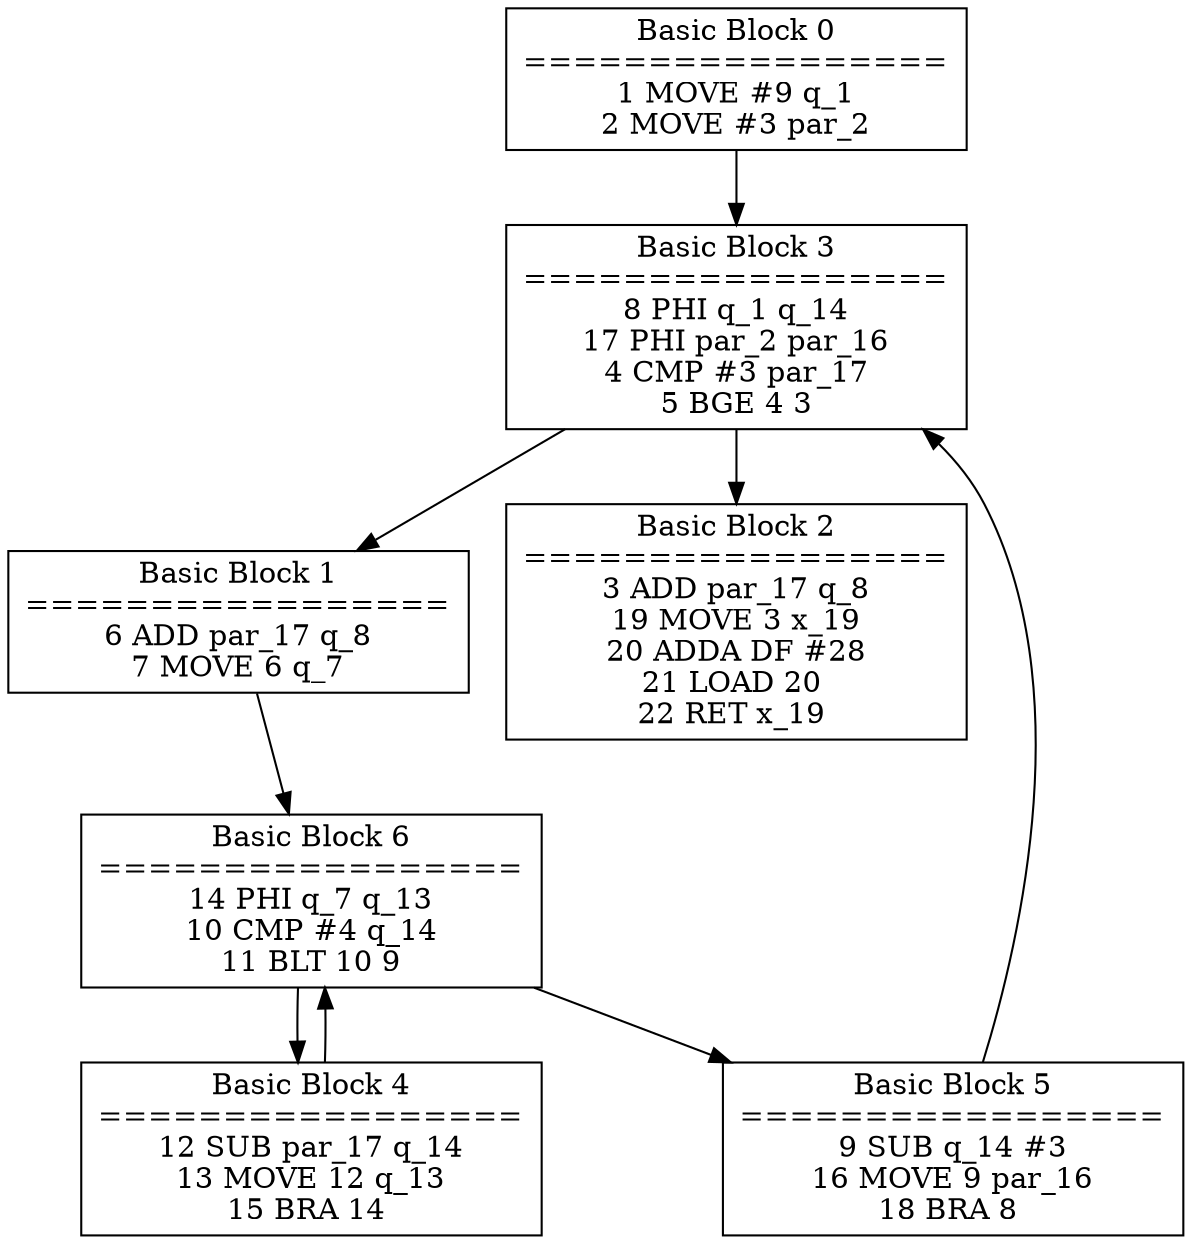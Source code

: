 digraph foo {

"Basic Block 0" [shape=box, label="Basic Block 0
=================
1 MOVE #9 q_1
2 MOVE #3 par_2
"];
"Basic Block 1" [shape=box, label="Basic Block 1
=================
6 ADD par_17 q_8
7 MOVE 6 q_7
"];
"Basic Block 2" [shape=box, label="Basic Block 2
=================
3 ADD par_17 q_8
19 MOVE 3 x_19
20 ADDA DF #28
21 LOAD 20 
22 RET x_19 
"];
"Basic Block 3" [shape=box, label="Basic Block 3
=================
8 PHI q_1 q_14
17 PHI par_2 par_16
4 CMP #3 par_17
5 BGE 4 3
"];
"Basic Block 4" [shape=box, label="Basic Block 4
=================
12 SUB par_17 q_14
13 MOVE 12 q_13
15 BRA 14 
"];
"Basic Block 5" [shape=box, label="Basic Block 5
=================
9 SUB q_14 #3
16 MOVE 9 par_16
18 BRA 8 
"];
"Basic Block 6" [shape=box, label="Basic Block 6
=================
14 PHI q_7 q_13
10 CMP #4 q_14
11 BLT 10 9
"];

"Basic Block 0" -> "Basic Block 3";
"Basic Block 1" -> "Basic Block 6";
"Basic Block 3" -> "Basic Block 1";
"Basic Block 3" -> "Basic Block 2";
"Basic Block 4" -> "Basic Block 6";
"Basic Block 5" -> "Basic Block 3";
"Basic Block 6" -> "Basic Block 4";
"Basic Block 6" -> "Basic Block 5";

}